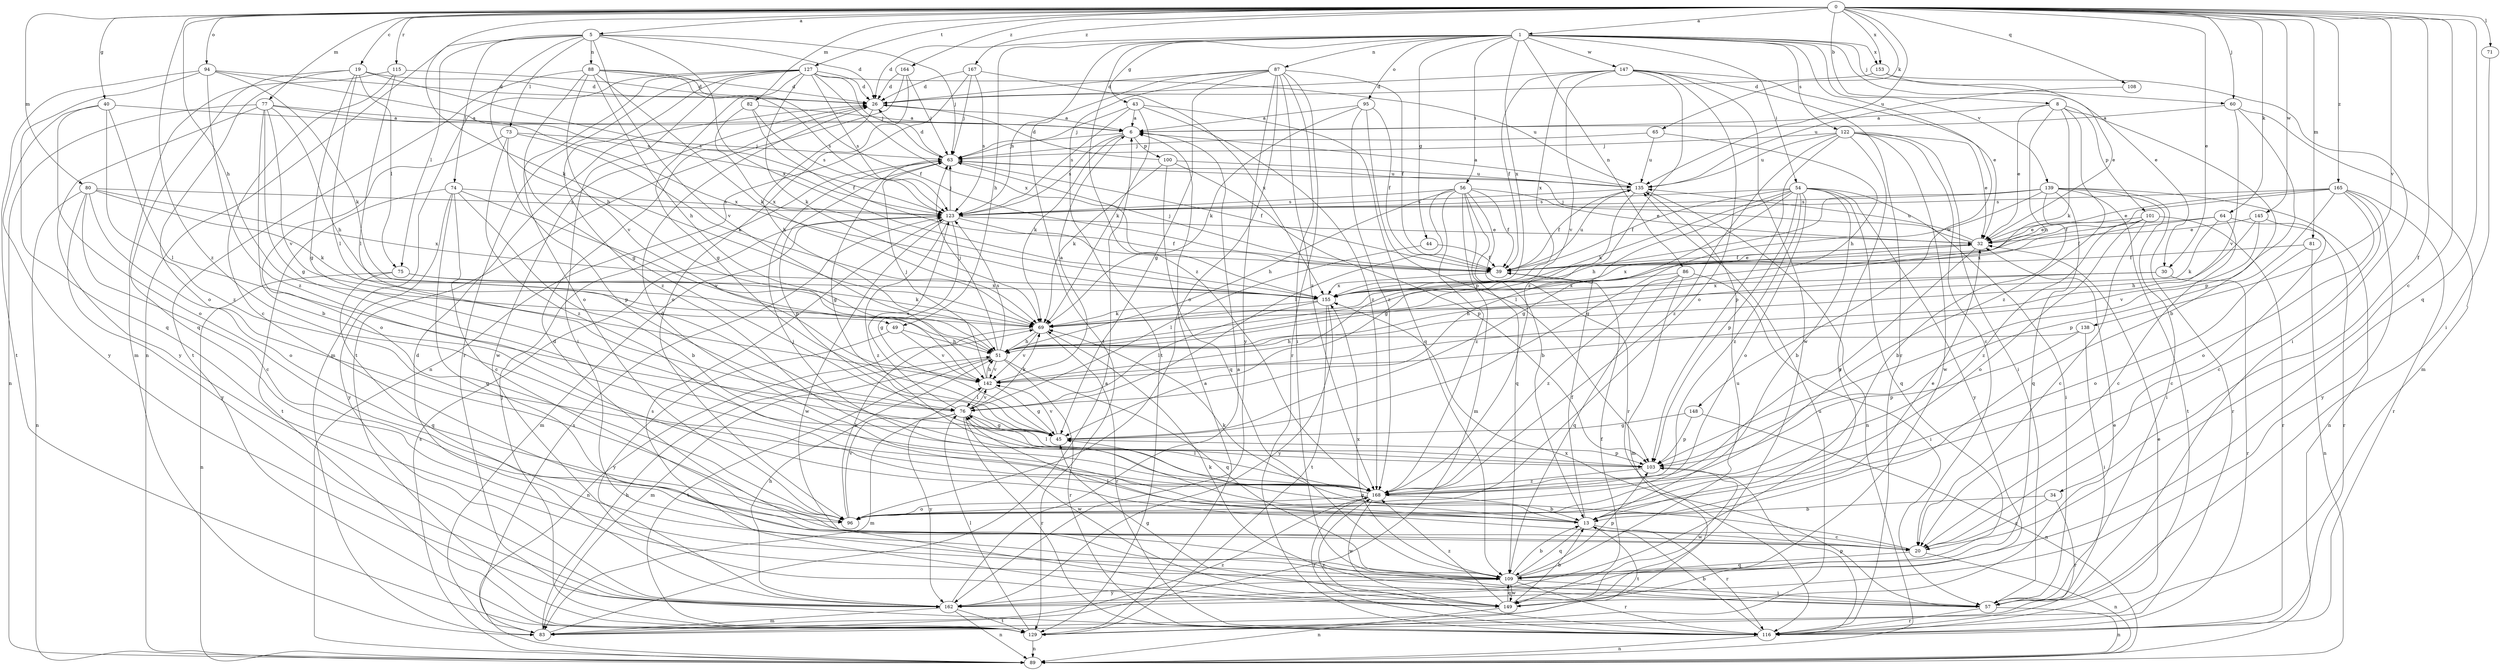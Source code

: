 strict digraph  {
0;
1;
5;
6;
8;
13;
19;
20;
26;
30;
32;
34;
39;
40;
43;
44;
45;
49;
51;
54;
56;
57;
60;
63;
64;
65;
69;
71;
73;
74;
75;
76;
77;
80;
81;
82;
83;
86;
87;
88;
89;
94;
95;
96;
100;
101;
103;
108;
109;
115;
116;
122;
123;
127;
129;
135;
138;
139;
142;
145;
147;
148;
149;
153;
155;
162;
164;
165;
167;
168;
0 -> 1  [label=a];
0 -> 5  [label=a];
0 -> 8  [label=b];
0 -> 19  [label=c];
0 -> 20  [label=c];
0 -> 30  [label=e];
0 -> 34  [label=f];
0 -> 40  [label=g];
0 -> 49  [label=h];
0 -> 60  [label=j];
0 -> 64  [label=k];
0 -> 65  [label=k];
0 -> 69  [label=k];
0 -> 71  [label=l];
0 -> 77  [label=m];
0 -> 80  [label=m];
0 -> 81  [label=m];
0 -> 82  [label=m];
0 -> 94  [label=o];
0 -> 108  [label=q];
0 -> 109  [label=q];
0 -> 115  [label=r];
0 -> 127  [label=t];
0 -> 135  [label=u];
0 -> 138  [label=v];
0 -> 145  [label=w];
0 -> 153  [label=x];
0 -> 164  [label=z];
0 -> 165  [label=z];
0 -> 167  [label=z];
0 -> 168  [label=z];
1 -> 26  [label=d];
1 -> 30  [label=e];
1 -> 43  [label=g];
1 -> 44  [label=g];
1 -> 49  [label=h];
1 -> 54  [label=i];
1 -> 56  [label=i];
1 -> 60  [label=j];
1 -> 86  [label=n];
1 -> 87  [label=n];
1 -> 95  [label=o];
1 -> 122  [label=s];
1 -> 129  [label=t];
1 -> 139  [label=v];
1 -> 147  [label=w];
1 -> 148  [label=w];
1 -> 153  [label=x];
1 -> 155  [label=x];
1 -> 168  [label=z];
5 -> 26  [label=d];
5 -> 51  [label=h];
5 -> 63  [label=j];
5 -> 73  [label=l];
5 -> 74  [label=l];
5 -> 75  [label=l];
5 -> 88  [label=n];
5 -> 89  [label=n];
5 -> 142  [label=v];
5 -> 155  [label=x];
6 -> 63  [label=j];
6 -> 69  [label=k];
6 -> 100  [label=p];
6 -> 123  [label=s];
8 -> 6  [label=a];
8 -> 13  [label=b];
8 -> 32  [label=e];
8 -> 51  [label=h];
8 -> 69  [label=k];
8 -> 101  [label=p];
8 -> 168  [label=z];
13 -> 20  [label=c];
13 -> 26  [label=d];
13 -> 32  [label=e];
13 -> 39  [label=f];
13 -> 63  [label=j];
13 -> 69  [label=k];
13 -> 109  [label=q];
13 -> 116  [label=r];
13 -> 129  [label=t];
19 -> 26  [label=d];
19 -> 45  [label=g];
19 -> 75  [label=l];
19 -> 76  [label=l];
19 -> 96  [label=o];
19 -> 109  [label=q];
19 -> 123  [label=s];
20 -> 45  [label=g];
20 -> 76  [label=l];
20 -> 89  [label=n];
20 -> 109  [label=q];
26 -> 6  [label=a];
26 -> 51  [label=h];
26 -> 149  [label=w];
30 -> 51  [label=h];
30 -> 116  [label=r];
30 -> 155  [label=x];
32 -> 39  [label=f];
32 -> 63  [label=j];
32 -> 135  [label=u];
32 -> 155  [label=x];
32 -> 168  [label=z];
34 -> 13  [label=b];
34 -> 20  [label=c];
34 -> 116  [label=r];
39 -> 32  [label=e];
39 -> 63  [label=j];
39 -> 135  [label=u];
39 -> 155  [label=x];
40 -> 6  [label=a];
40 -> 76  [label=l];
40 -> 96  [label=o];
40 -> 162  [label=y];
40 -> 168  [label=z];
43 -> 6  [label=a];
43 -> 63  [label=j];
43 -> 69  [label=k];
43 -> 109  [label=q];
43 -> 123  [label=s];
43 -> 168  [label=z];
44 -> 39  [label=f];
44 -> 76  [label=l];
45 -> 103  [label=p];
45 -> 142  [label=v];
49 -> 51  [label=h];
49 -> 142  [label=v];
49 -> 162  [label=y];
51 -> 63  [label=j];
51 -> 83  [label=m];
51 -> 109  [label=q];
51 -> 116  [label=r];
51 -> 123  [label=s];
51 -> 129  [label=t];
51 -> 142  [label=v];
54 -> 13  [label=b];
54 -> 39  [label=f];
54 -> 45  [label=g];
54 -> 57  [label=i];
54 -> 69  [label=k];
54 -> 76  [label=l];
54 -> 96  [label=o];
54 -> 103  [label=p];
54 -> 109  [label=q];
54 -> 123  [label=s];
54 -> 162  [label=y];
54 -> 168  [label=z];
56 -> 13  [label=b];
56 -> 32  [label=e];
56 -> 39  [label=f];
56 -> 51  [label=h];
56 -> 76  [label=l];
56 -> 83  [label=m];
56 -> 109  [label=q];
56 -> 116  [label=r];
56 -> 123  [label=s];
56 -> 168  [label=z];
57 -> 69  [label=k];
57 -> 89  [label=n];
57 -> 116  [label=r];
57 -> 155  [label=x];
60 -> 6  [label=a];
60 -> 83  [label=m];
60 -> 103  [label=p];
60 -> 142  [label=v];
63 -> 26  [label=d];
63 -> 39  [label=f];
63 -> 45  [label=g];
63 -> 103  [label=p];
63 -> 135  [label=u];
64 -> 20  [label=c];
64 -> 32  [label=e];
64 -> 39  [label=f];
64 -> 69  [label=k];
64 -> 116  [label=r];
65 -> 51  [label=h];
65 -> 63  [label=j];
65 -> 135  [label=u];
69 -> 51  [label=h];
69 -> 89  [label=n];
69 -> 116  [label=r];
69 -> 142  [label=v];
71 -> 57  [label=i];
73 -> 63  [label=j];
73 -> 69  [label=k];
73 -> 96  [label=o];
73 -> 103  [label=p];
73 -> 168  [label=z];
74 -> 13  [label=b];
74 -> 20  [label=c];
74 -> 109  [label=q];
74 -> 123  [label=s];
74 -> 129  [label=t];
74 -> 142  [label=v];
74 -> 162  [label=y];
75 -> 69  [label=k];
75 -> 89  [label=n];
75 -> 109  [label=q];
75 -> 155  [label=x];
76 -> 45  [label=g];
76 -> 69  [label=k];
76 -> 83  [label=m];
76 -> 116  [label=r];
76 -> 123  [label=s];
76 -> 142  [label=v];
76 -> 149  [label=w];
76 -> 162  [label=y];
77 -> 6  [label=a];
77 -> 13  [label=b];
77 -> 45  [label=g];
77 -> 51  [label=h];
77 -> 89  [label=n];
77 -> 142  [label=v];
77 -> 155  [label=x];
77 -> 162  [label=y];
80 -> 20  [label=c];
80 -> 69  [label=k];
80 -> 89  [label=n];
80 -> 96  [label=o];
80 -> 123  [label=s];
80 -> 155  [label=x];
80 -> 162  [label=y];
81 -> 39  [label=f];
81 -> 89  [label=n];
81 -> 96  [label=o];
82 -> 6  [label=a];
82 -> 39  [label=f];
82 -> 123  [label=s];
82 -> 155  [label=x];
83 -> 6  [label=a];
83 -> 51  [label=h];
83 -> 123  [label=s];
83 -> 168  [label=z];
86 -> 57  [label=i];
86 -> 83  [label=m];
86 -> 109  [label=q];
86 -> 155  [label=x];
86 -> 168  [label=z];
87 -> 26  [label=d];
87 -> 39  [label=f];
87 -> 45  [label=g];
87 -> 57  [label=i];
87 -> 96  [label=o];
87 -> 116  [label=r];
87 -> 123  [label=s];
87 -> 129  [label=t];
87 -> 162  [label=y];
87 -> 168  [label=z];
88 -> 26  [label=d];
88 -> 39  [label=f];
88 -> 45  [label=g];
88 -> 51  [label=h];
88 -> 69  [label=k];
88 -> 123  [label=s];
88 -> 129  [label=t];
88 -> 142  [label=v];
89 -> 123  [label=s];
94 -> 26  [label=d];
94 -> 69  [label=k];
94 -> 109  [label=q];
94 -> 123  [label=s];
94 -> 129  [label=t];
94 -> 168  [label=z];
95 -> 6  [label=a];
95 -> 39  [label=f];
95 -> 69  [label=k];
95 -> 103  [label=p];
95 -> 168  [label=z];
96 -> 69  [label=k];
96 -> 142  [label=v];
100 -> 26  [label=d];
100 -> 69  [label=k];
100 -> 103  [label=p];
100 -> 109  [label=q];
100 -> 135  [label=u];
101 -> 20  [label=c];
101 -> 32  [label=e];
101 -> 96  [label=o];
101 -> 116  [label=r];
101 -> 155  [label=x];
101 -> 168  [label=z];
103 -> 76  [label=l];
103 -> 149  [label=w];
103 -> 168  [label=z];
108 -> 135  [label=u];
109 -> 13  [label=b];
109 -> 26  [label=d];
109 -> 57  [label=i];
109 -> 103  [label=p];
109 -> 116  [label=r];
109 -> 135  [label=u];
109 -> 149  [label=w];
109 -> 155  [label=x];
109 -> 162  [label=y];
115 -> 20  [label=c];
115 -> 26  [label=d];
115 -> 76  [label=l];
115 -> 83  [label=m];
116 -> 13  [label=b];
116 -> 32  [label=e];
116 -> 89  [label=n];
116 -> 103  [label=p];
116 -> 168  [label=z];
122 -> 20  [label=c];
122 -> 32  [label=e];
122 -> 57  [label=i];
122 -> 63  [label=j];
122 -> 103  [label=p];
122 -> 135  [label=u];
122 -> 149  [label=w];
122 -> 162  [label=y];
122 -> 168  [label=z];
123 -> 32  [label=e];
123 -> 39  [label=f];
123 -> 45  [label=g];
123 -> 63  [label=j];
123 -> 83  [label=m];
123 -> 149  [label=w];
123 -> 168  [label=z];
127 -> 26  [label=d];
127 -> 45  [label=g];
127 -> 57  [label=i];
127 -> 63  [label=j];
127 -> 69  [label=k];
127 -> 83  [label=m];
127 -> 96  [label=o];
127 -> 116  [label=r];
127 -> 123  [label=s];
127 -> 135  [label=u];
127 -> 155  [label=x];
127 -> 168  [label=z];
129 -> 6  [label=a];
129 -> 63  [label=j];
129 -> 76  [label=l];
129 -> 89  [label=n];
129 -> 135  [label=u];
135 -> 6  [label=a];
135 -> 39  [label=f];
135 -> 45  [label=g];
135 -> 89  [label=n];
135 -> 123  [label=s];
138 -> 51  [label=h];
138 -> 57  [label=i];
138 -> 103  [label=p];
139 -> 13  [label=b];
139 -> 45  [label=g];
139 -> 51  [label=h];
139 -> 57  [label=i];
139 -> 89  [label=n];
139 -> 109  [label=q];
139 -> 116  [label=r];
139 -> 123  [label=s];
139 -> 129  [label=t];
142 -> 6  [label=a];
142 -> 45  [label=g];
142 -> 51  [label=h];
142 -> 63  [label=j];
142 -> 76  [label=l];
145 -> 20  [label=c];
145 -> 32  [label=e];
145 -> 51  [label=h];
145 -> 142  [label=v];
147 -> 26  [label=d];
147 -> 32  [label=e];
147 -> 39  [label=f];
147 -> 96  [label=o];
147 -> 116  [label=r];
147 -> 142  [label=v];
147 -> 149  [label=w];
147 -> 155  [label=x];
147 -> 168  [label=z];
148 -> 45  [label=g];
148 -> 89  [label=n];
148 -> 103  [label=p];
149 -> 13  [label=b];
149 -> 32  [label=e];
149 -> 39  [label=f];
149 -> 45  [label=g];
149 -> 89  [label=n];
149 -> 109  [label=q];
149 -> 123  [label=s];
149 -> 168  [label=z];
153 -> 26  [label=d];
153 -> 32  [label=e];
153 -> 57  [label=i];
155 -> 69  [label=k];
155 -> 76  [label=l];
155 -> 129  [label=t];
155 -> 162  [label=y];
162 -> 6  [label=a];
162 -> 26  [label=d];
162 -> 51  [label=h];
162 -> 83  [label=m];
162 -> 89  [label=n];
162 -> 129  [label=t];
164 -> 26  [label=d];
164 -> 63  [label=j];
164 -> 96  [label=o];
164 -> 129  [label=t];
165 -> 20  [label=c];
165 -> 32  [label=e];
165 -> 39  [label=f];
165 -> 96  [label=o];
165 -> 103  [label=p];
165 -> 116  [label=r];
165 -> 123  [label=s];
165 -> 162  [label=y];
167 -> 26  [label=d];
167 -> 63  [label=j];
167 -> 89  [label=n];
167 -> 123  [label=s];
167 -> 155  [label=x];
168 -> 13  [label=b];
168 -> 76  [label=l];
168 -> 96  [label=o];
168 -> 116  [label=r];
168 -> 149  [label=w];
}
